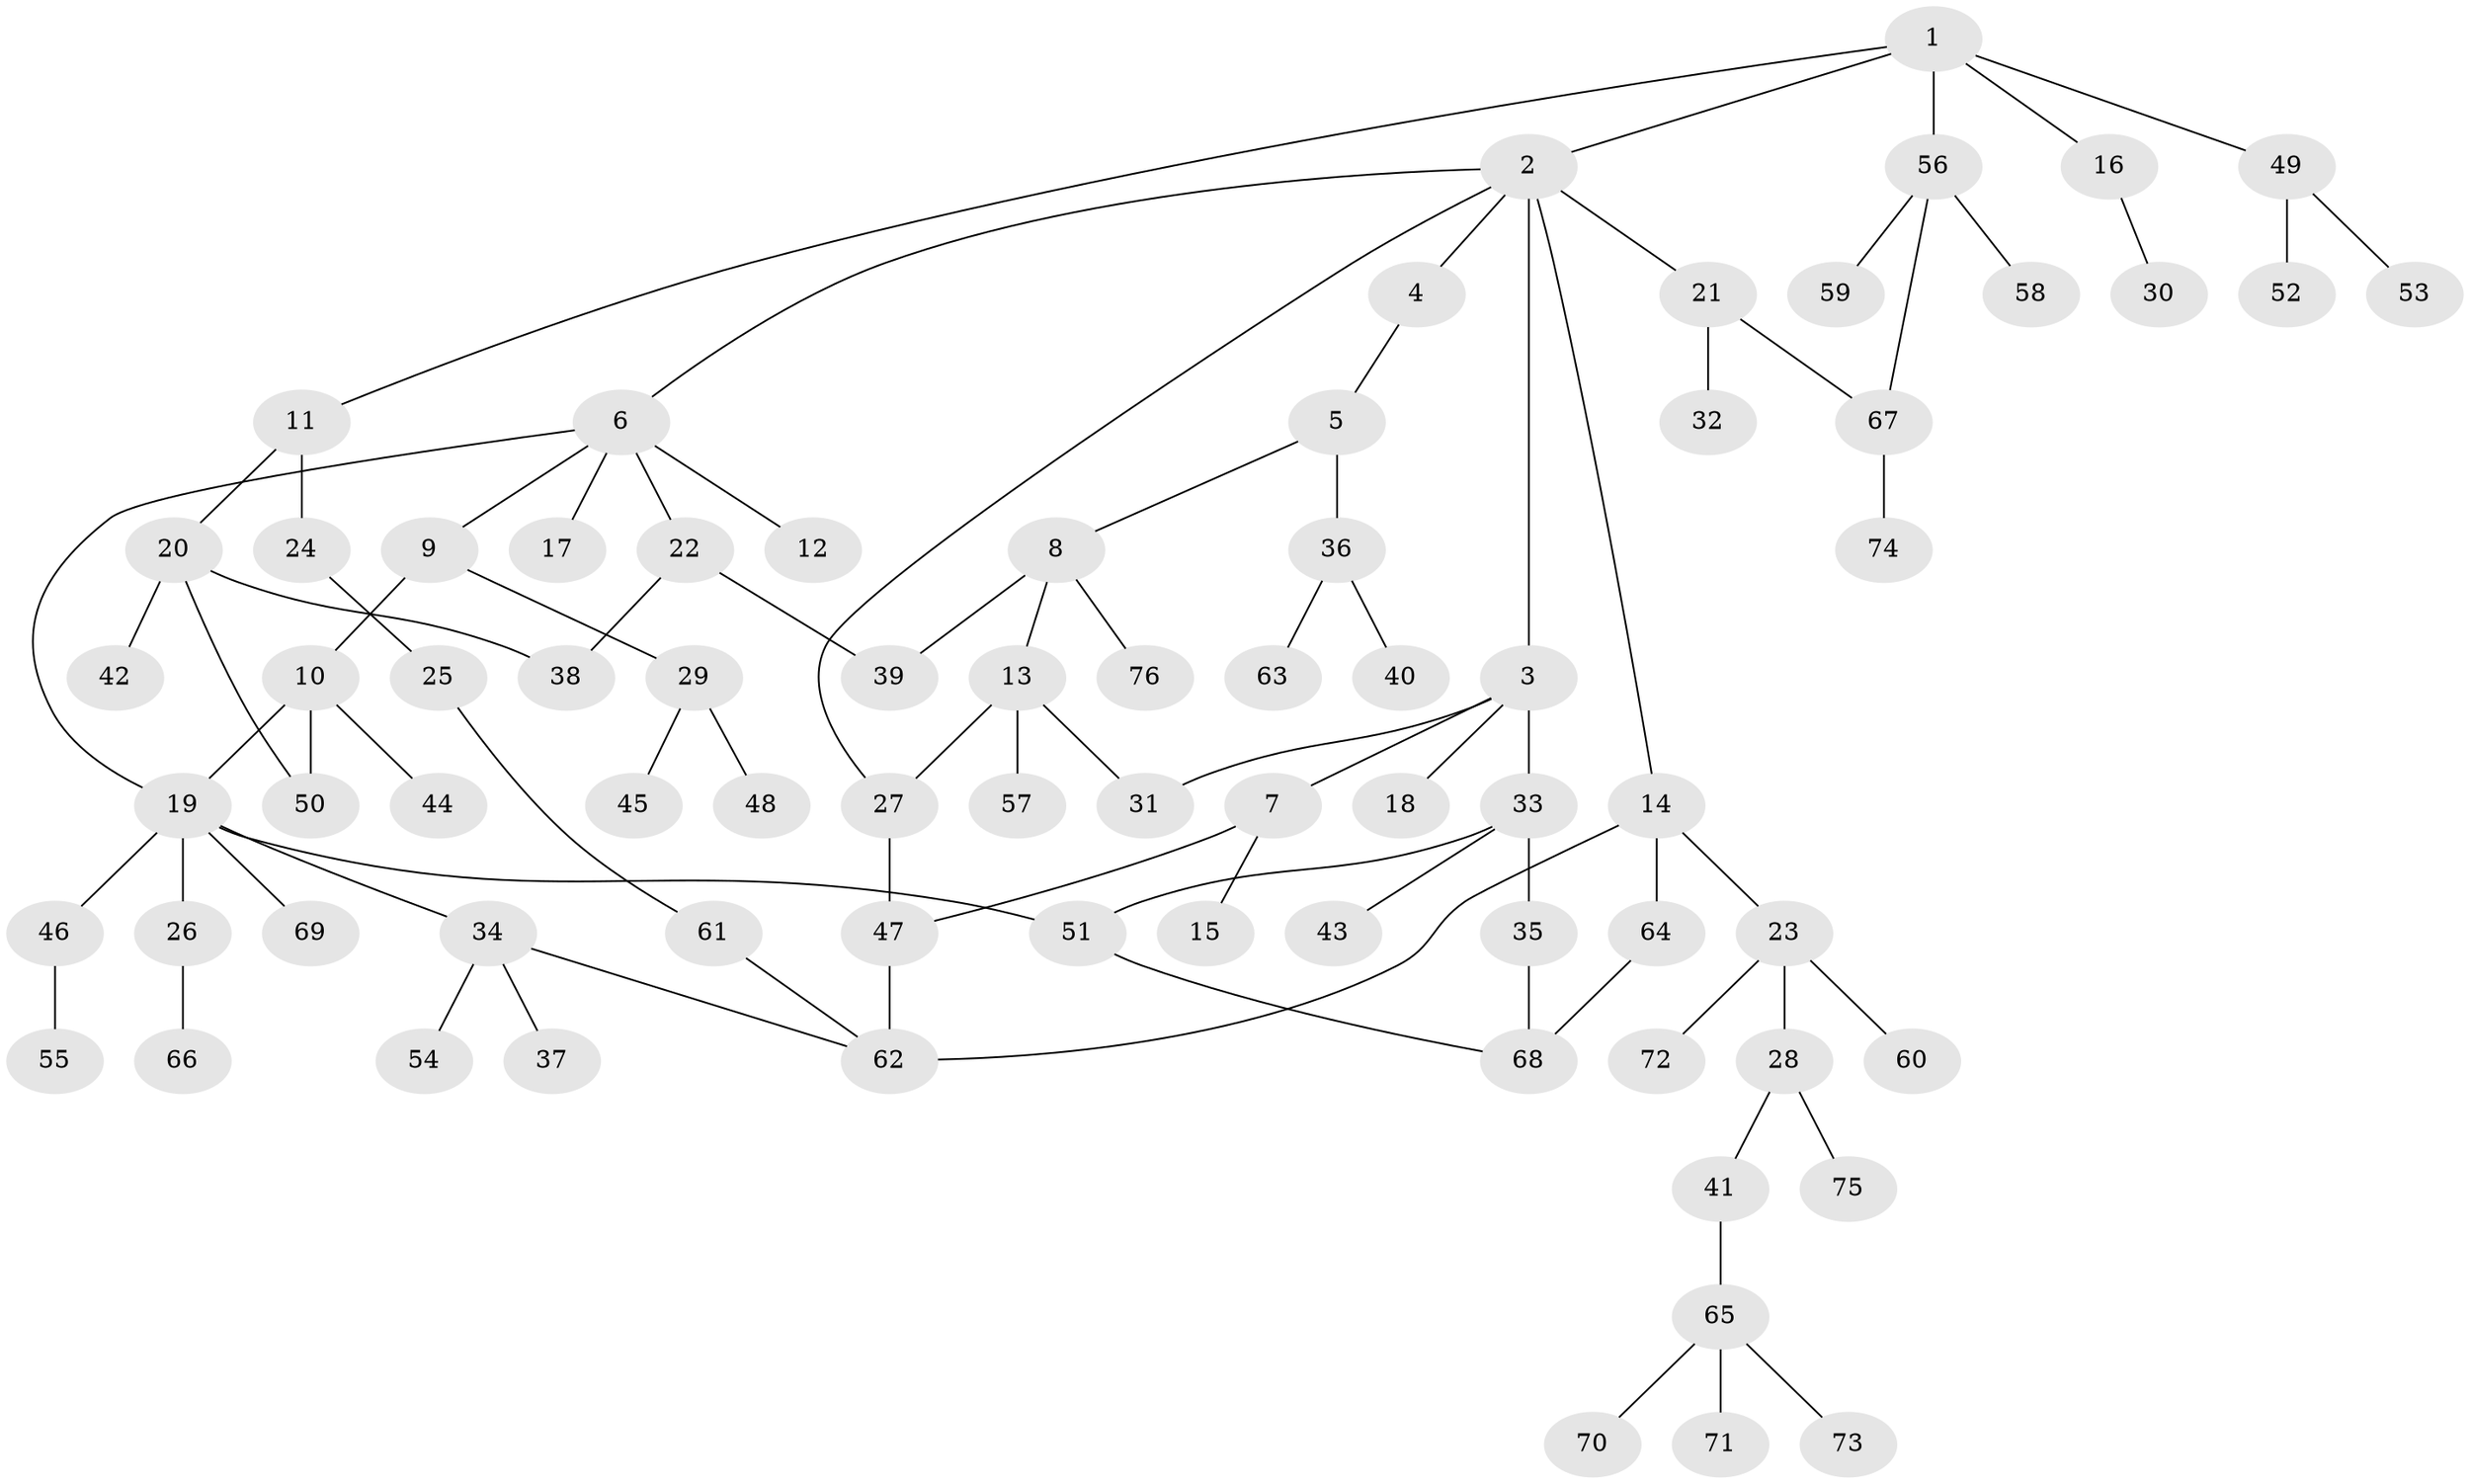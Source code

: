// Generated by graph-tools (version 1.1) at 2025/34/03/09/25 02:34:20]
// undirected, 76 vertices, 89 edges
graph export_dot {
graph [start="1"]
  node [color=gray90,style=filled];
  1;
  2;
  3;
  4;
  5;
  6;
  7;
  8;
  9;
  10;
  11;
  12;
  13;
  14;
  15;
  16;
  17;
  18;
  19;
  20;
  21;
  22;
  23;
  24;
  25;
  26;
  27;
  28;
  29;
  30;
  31;
  32;
  33;
  34;
  35;
  36;
  37;
  38;
  39;
  40;
  41;
  42;
  43;
  44;
  45;
  46;
  47;
  48;
  49;
  50;
  51;
  52;
  53;
  54;
  55;
  56;
  57;
  58;
  59;
  60;
  61;
  62;
  63;
  64;
  65;
  66;
  67;
  68;
  69;
  70;
  71;
  72;
  73;
  74;
  75;
  76;
  1 -- 2;
  1 -- 11;
  1 -- 16;
  1 -- 49;
  1 -- 56;
  2 -- 3;
  2 -- 4;
  2 -- 6;
  2 -- 14;
  2 -- 21;
  2 -- 27;
  3 -- 7;
  3 -- 18;
  3 -- 31;
  3 -- 33;
  4 -- 5;
  5 -- 8;
  5 -- 36;
  6 -- 9;
  6 -- 12;
  6 -- 17;
  6 -- 22;
  6 -- 19;
  7 -- 15;
  7 -- 47;
  8 -- 13;
  8 -- 39;
  8 -- 76;
  9 -- 10;
  9 -- 29;
  10 -- 19;
  10 -- 44;
  10 -- 50;
  11 -- 20;
  11 -- 24;
  13 -- 57;
  13 -- 27;
  13 -- 31;
  14 -- 23;
  14 -- 64;
  14 -- 62;
  16 -- 30;
  19 -- 26;
  19 -- 34;
  19 -- 46;
  19 -- 69;
  19 -- 51;
  20 -- 38;
  20 -- 42;
  20 -- 50;
  21 -- 32;
  21 -- 67;
  22 -- 39;
  22 -- 38;
  23 -- 28;
  23 -- 60;
  23 -- 72;
  24 -- 25;
  25 -- 61;
  26 -- 66;
  27 -- 47;
  28 -- 41;
  28 -- 75;
  29 -- 45;
  29 -- 48;
  33 -- 35;
  33 -- 43;
  33 -- 51;
  34 -- 37;
  34 -- 54;
  34 -- 62;
  35 -- 68;
  36 -- 40;
  36 -- 63;
  41 -- 65;
  46 -- 55;
  47 -- 62;
  49 -- 52;
  49 -- 53;
  51 -- 68;
  56 -- 58;
  56 -- 59;
  56 -- 67;
  61 -- 62;
  64 -- 68;
  65 -- 70;
  65 -- 71;
  65 -- 73;
  67 -- 74;
}
